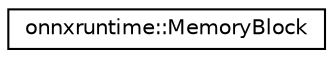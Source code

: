 digraph "Graphical Class Hierarchy"
{
  edge [fontname="Helvetica",fontsize="10",labelfontname="Helvetica",labelfontsize="10"];
  node [fontname="Helvetica",fontsize="10",shape=record];
  rankdir="LR";
  Node0 [label="onnxruntime::MemoryBlock",height=0.2,width=0.4,color="black", fillcolor="white", style="filled",URL="$structonnxruntime_1_1MemoryBlock.html"];
}
